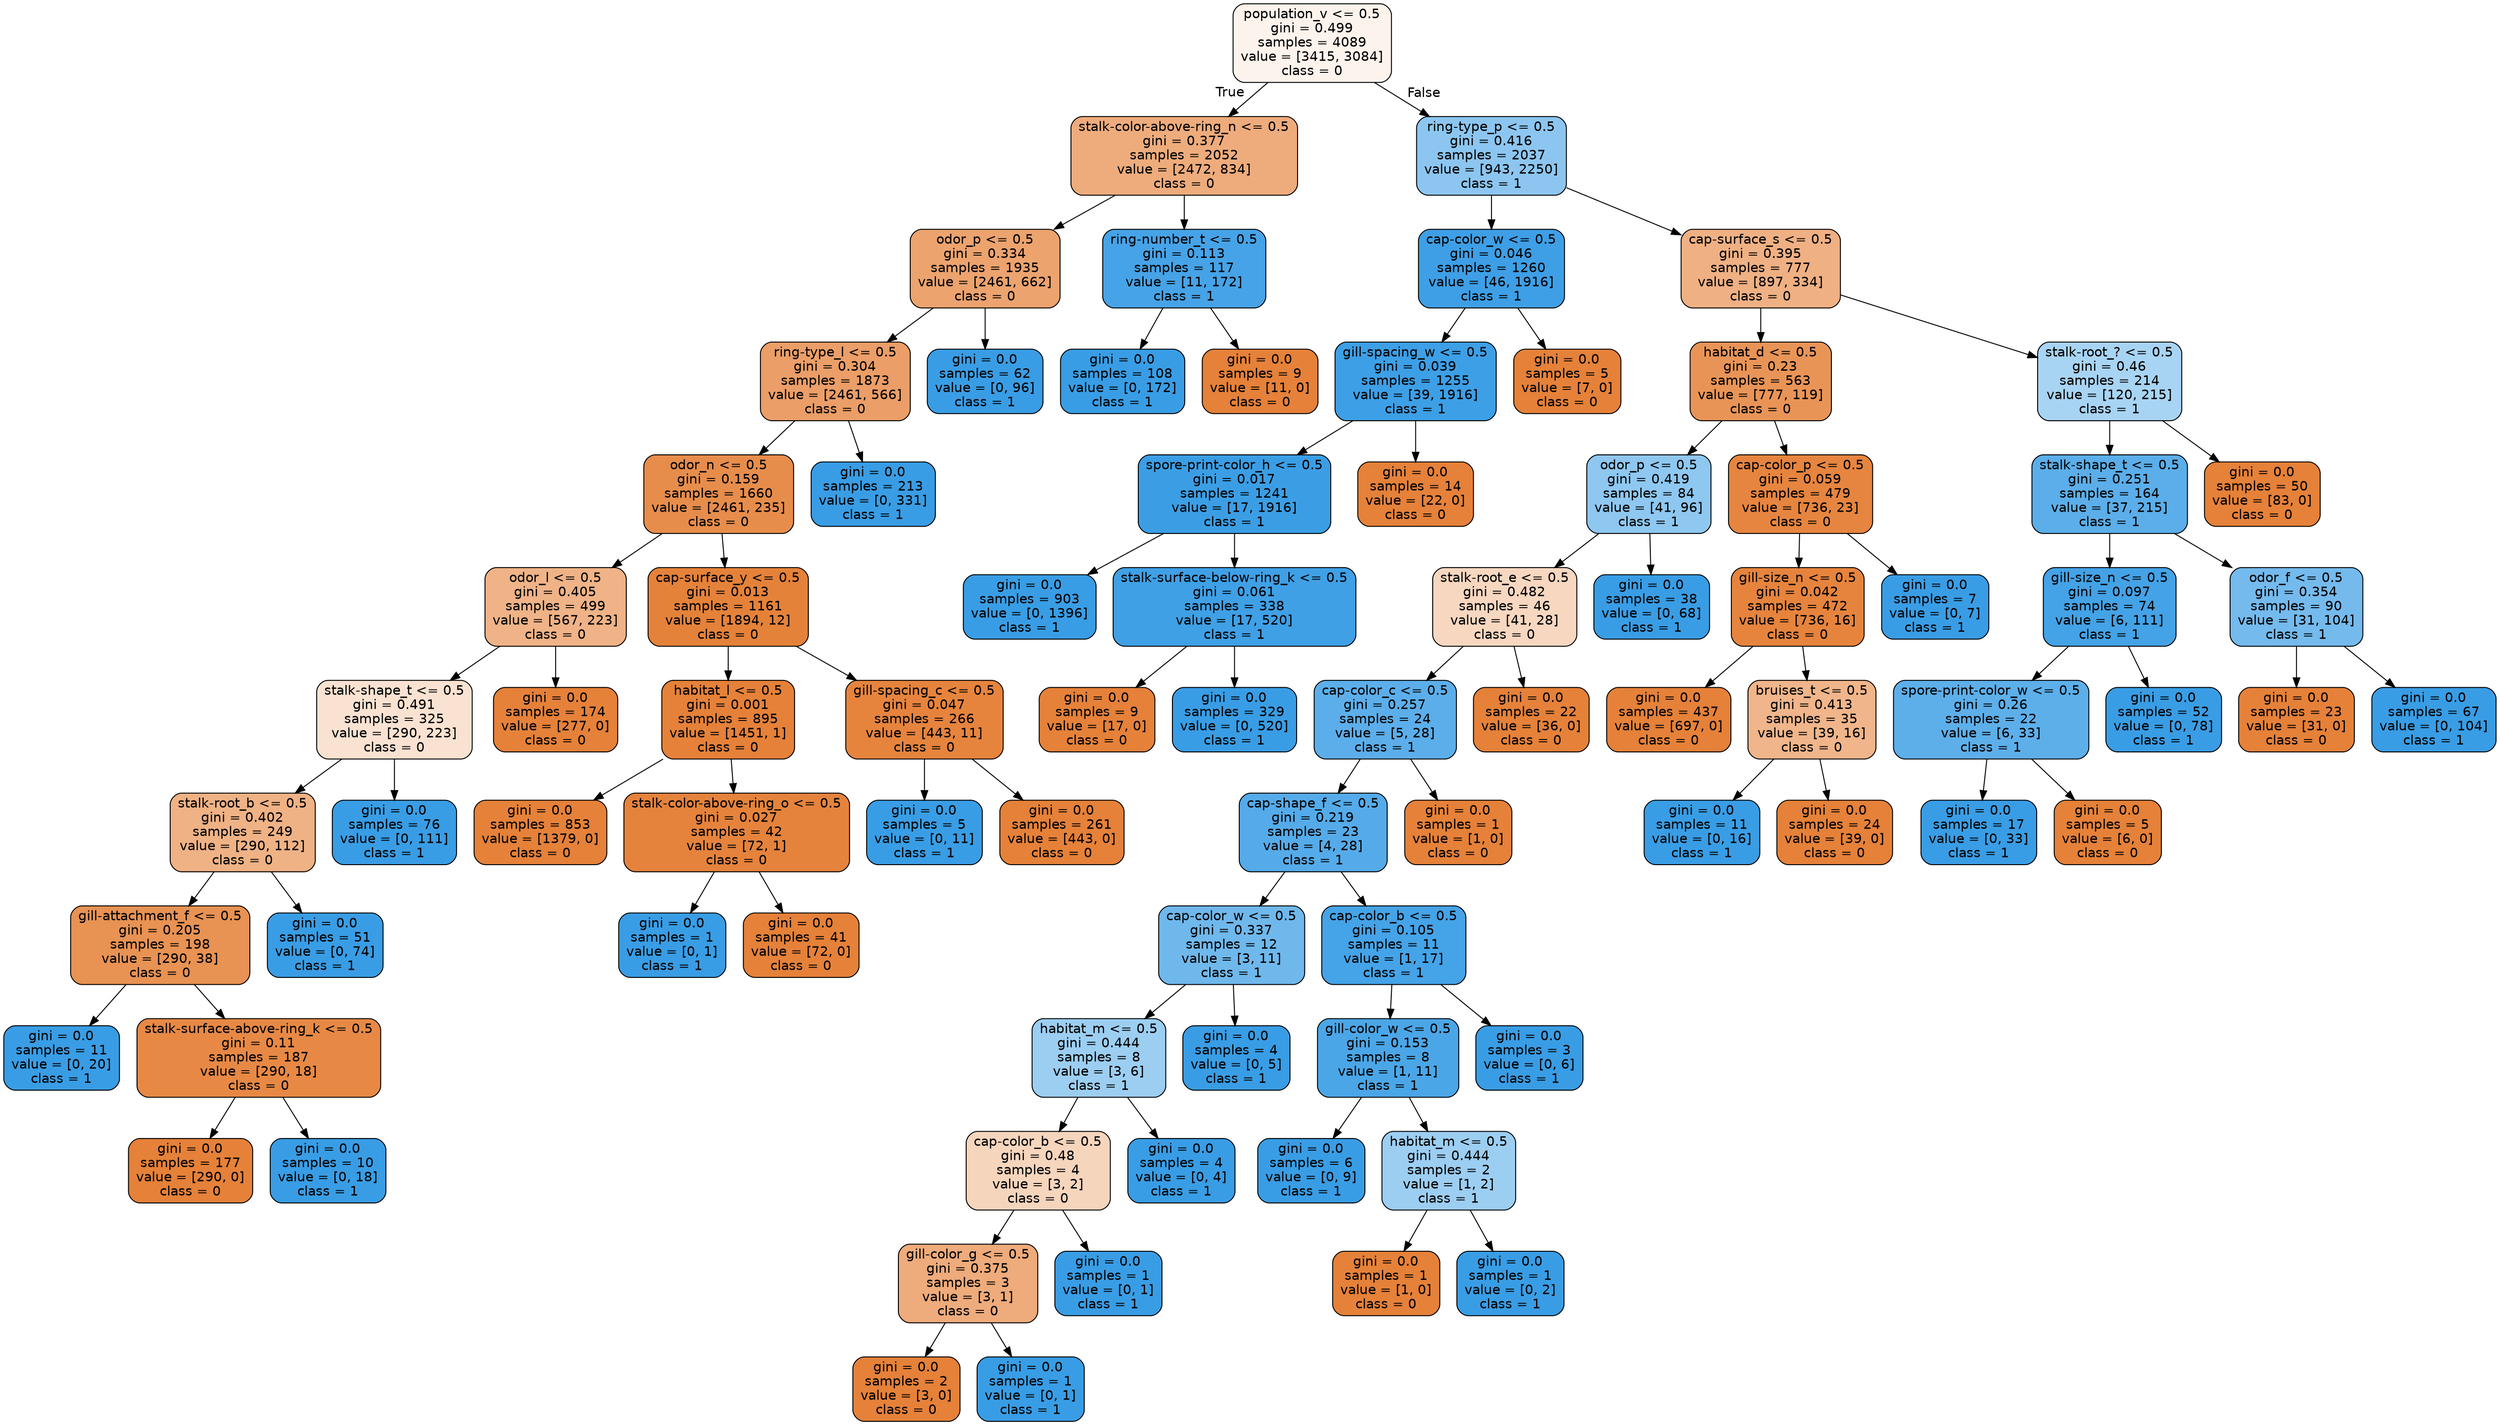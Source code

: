 digraph Tree {
node [shape=box, style="filled, rounded", color="black", fontname="helvetica"] ;
edge [fontname="helvetica"] ;
0 [label="population_v <= 0.5\ngini = 0.499\nsamples = 4089\nvalue = [3415, 3084]\nclass = 0", fillcolor="#fcf3ec"] ;
1 [label="stalk-color-above-ring_n <= 0.5\ngini = 0.377\nsamples = 2052\nvalue = [2472, 834]\nclass = 0", fillcolor="#eeac7c"] ;
0 -> 1 [labeldistance=2.5, labelangle=45, headlabel="True"] ;
2 [label="odor_p <= 0.5\ngini = 0.334\nsamples = 1935\nvalue = [2461, 662]\nclass = 0", fillcolor="#eca36e"] ;
1 -> 2 ;
3 [label="ring-type_l <= 0.5\ngini = 0.304\nsamples = 1873\nvalue = [2461, 566]\nclass = 0", fillcolor="#eb9e67"] ;
2 -> 3 ;
4 [label="odor_n <= 0.5\ngini = 0.159\nsamples = 1660\nvalue = [2461, 235]\nclass = 0", fillcolor="#e78d4c"] ;
3 -> 4 ;
5 [label="odor_l <= 0.5\ngini = 0.405\nsamples = 499\nvalue = [567, 223]\nclass = 0", fillcolor="#efb387"] ;
4 -> 5 ;
6 [label="stalk-shape_t <= 0.5\ngini = 0.491\nsamples = 325\nvalue = [290, 223]\nclass = 0", fillcolor="#f9e2d1"] ;
5 -> 6 ;
7 [label="stalk-root_b <= 0.5\ngini = 0.402\nsamples = 249\nvalue = [290, 112]\nclass = 0", fillcolor="#efb285"] ;
6 -> 7 ;
8 [label="gill-attachment_f <= 0.5\ngini = 0.205\nsamples = 198\nvalue = [290, 38]\nclass = 0", fillcolor="#e89253"] ;
7 -> 8 ;
9 [label="gini = 0.0\nsamples = 11\nvalue = [0, 20]\nclass = 1", fillcolor="#399de5"] ;
8 -> 9 ;
10 [label="stalk-surface-above-ring_k <= 0.5\ngini = 0.11\nsamples = 187\nvalue = [290, 18]\nclass = 0", fillcolor="#e78945"] ;
8 -> 10 ;
11 [label="gini = 0.0\nsamples = 177\nvalue = [290, 0]\nclass = 0", fillcolor="#e58139"] ;
10 -> 11 ;
12 [label="gini = 0.0\nsamples = 10\nvalue = [0, 18]\nclass = 1", fillcolor="#399de5"] ;
10 -> 12 ;
13 [label="gini = 0.0\nsamples = 51\nvalue = [0, 74]\nclass = 1", fillcolor="#399de5"] ;
7 -> 13 ;
14 [label="gini = 0.0\nsamples = 76\nvalue = [0, 111]\nclass = 1", fillcolor="#399de5"] ;
6 -> 14 ;
15 [label="gini = 0.0\nsamples = 174\nvalue = [277, 0]\nclass = 0", fillcolor="#e58139"] ;
5 -> 15 ;
16 [label="cap-surface_y <= 0.5\ngini = 0.013\nsamples = 1161\nvalue = [1894, 12]\nclass = 0", fillcolor="#e5823a"] ;
4 -> 16 ;
17 [label="habitat_l <= 0.5\ngini = 0.001\nsamples = 895\nvalue = [1451, 1]\nclass = 0", fillcolor="#e58139"] ;
16 -> 17 ;
18 [label="gini = 0.0\nsamples = 853\nvalue = [1379, 0]\nclass = 0", fillcolor="#e58139"] ;
17 -> 18 ;
19 [label="stalk-color-above-ring_o <= 0.5\ngini = 0.027\nsamples = 42\nvalue = [72, 1]\nclass = 0", fillcolor="#e5833c"] ;
17 -> 19 ;
20 [label="gini = 0.0\nsamples = 1\nvalue = [0, 1]\nclass = 1", fillcolor="#399de5"] ;
19 -> 20 ;
21 [label="gini = 0.0\nsamples = 41\nvalue = [72, 0]\nclass = 0", fillcolor="#e58139"] ;
19 -> 21 ;
22 [label="gill-spacing_c <= 0.5\ngini = 0.047\nsamples = 266\nvalue = [443, 11]\nclass = 0", fillcolor="#e6843e"] ;
16 -> 22 ;
23 [label="gini = 0.0\nsamples = 5\nvalue = [0, 11]\nclass = 1", fillcolor="#399de5"] ;
22 -> 23 ;
24 [label="gini = 0.0\nsamples = 261\nvalue = [443, 0]\nclass = 0", fillcolor="#e58139"] ;
22 -> 24 ;
25 [label="gini = 0.0\nsamples = 213\nvalue = [0, 331]\nclass = 1", fillcolor="#399de5"] ;
3 -> 25 ;
26 [label="gini = 0.0\nsamples = 62\nvalue = [0, 96]\nclass = 1", fillcolor="#399de5"] ;
2 -> 26 ;
27 [label="ring-number_t <= 0.5\ngini = 0.113\nsamples = 117\nvalue = [11, 172]\nclass = 1", fillcolor="#46a3e7"] ;
1 -> 27 ;
28 [label="gini = 0.0\nsamples = 108\nvalue = [0, 172]\nclass = 1", fillcolor="#399de5"] ;
27 -> 28 ;
29 [label="gini = 0.0\nsamples = 9\nvalue = [11, 0]\nclass = 0", fillcolor="#e58139"] ;
27 -> 29 ;
30 [label="ring-type_p <= 0.5\ngini = 0.416\nsamples = 2037\nvalue = [943, 2250]\nclass = 1", fillcolor="#8cc6f0"] ;
0 -> 30 [labeldistance=2.5, labelangle=-45, headlabel="False"] ;
31 [label="cap-color_w <= 0.5\ngini = 0.046\nsamples = 1260\nvalue = [46, 1916]\nclass = 1", fillcolor="#3e9fe6"] ;
30 -> 31 ;
32 [label="gill-spacing_w <= 0.5\ngini = 0.039\nsamples = 1255\nvalue = [39, 1916]\nclass = 1", fillcolor="#3d9fe6"] ;
31 -> 32 ;
33 [label="spore-print-color_h <= 0.5\ngini = 0.017\nsamples = 1241\nvalue = [17, 1916]\nclass = 1", fillcolor="#3b9ee5"] ;
32 -> 33 ;
34 [label="gini = 0.0\nsamples = 903\nvalue = [0, 1396]\nclass = 1", fillcolor="#399de5"] ;
33 -> 34 ;
35 [label="stalk-surface-below-ring_k <= 0.5\ngini = 0.061\nsamples = 338\nvalue = [17, 520]\nclass = 1", fillcolor="#3fa0e6"] ;
33 -> 35 ;
36 [label="gini = 0.0\nsamples = 9\nvalue = [17, 0]\nclass = 0", fillcolor="#e58139"] ;
35 -> 36 ;
37 [label="gini = 0.0\nsamples = 329\nvalue = [0, 520]\nclass = 1", fillcolor="#399de5"] ;
35 -> 37 ;
38 [label="gini = 0.0\nsamples = 14\nvalue = [22, 0]\nclass = 0", fillcolor="#e58139"] ;
32 -> 38 ;
39 [label="gini = 0.0\nsamples = 5\nvalue = [7, 0]\nclass = 0", fillcolor="#e58139"] ;
31 -> 39 ;
40 [label="cap-surface_s <= 0.5\ngini = 0.395\nsamples = 777\nvalue = [897, 334]\nclass = 0", fillcolor="#efb083"] ;
30 -> 40 ;
41 [label="habitat_d <= 0.5\ngini = 0.23\nsamples = 563\nvalue = [777, 119]\nclass = 0", fillcolor="#e99457"] ;
40 -> 41 ;
42 [label="odor_p <= 0.5\ngini = 0.419\nsamples = 84\nvalue = [41, 96]\nclass = 1", fillcolor="#8ec7f0"] ;
41 -> 42 ;
43 [label="stalk-root_e <= 0.5\ngini = 0.482\nsamples = 46\nvalue = [41, 28]\nclass = 0", fillcolor="#f7d7c0"] ;
42 -> 43 ;
44 [label="cap-color_c <= 0.5\ngini = 0.257\nsamples = 24\nvalue = [5, 28]\nclass = 1", fillcolor="#5caeea"] ;
43 -> 44 ;
45 [label="cap-shape_f <= 0.5\ngini = 0.219\nsamples = 23\nvalue = [4, 28]\nclass = 1", fillcolor="#55abe9"] ;
44 -> 45 ;
46 [label="cap-color_w <= 0.5\ngini = 0.337\nsamples = 12\nvalue = [3, 11]\nclass = 1", fillcolor="#6fb8ec"] ;
45 -> 46 ;
47 [label="habitat_m <= 0.5\ngini = 0.444\nsamples = 8\nvalue = [3, 6]\nclass = 1", fillcolor="#9ccef2"] ;
46 -> 47 ;
48 [label="cap-color_b <= 0.5\ngini = 0.48\nsamples = 4\nvalue = [3, 2]\nclass = 0", fillcolor="#f6d5bd"] ;
47 -> 48 ;
49 [label="gill-color_g <= 0.5\ngini = 0.375\nsamples = 3\nvalue = [3, 1]\nclass = 0", fillcolor="#eeab7b"] ;
48 -> 49 ;
50 [label="gini = 0.0\nsamples = 2\nvalue = [3, 0]\nclass = 0", fillcolor="#e58139"] ;
49 -> 50 ;
51 [label="gini = 0.0\nsamples = 1\nvalue = [0, 1]\nclass = 1", fillcolor="#399de5"] ;
49 -> 51 ;
52 [label="gini = 0.0\nsamples = 1\nvalue = [0, 1]\nclass = 1", fillcolor="#399de5"] ;
48 -> 52 ;
53 [label="gini = 0.0\nsamples = 4\nvalue = [0, 4]\nclass = 1", fillcolor="#399de5"] ;
47 -> 53 ;
54 [label="gini = 0.0\nsamples = 4\nvalue = [0, 5]\nclass = 1", fillcolor="#399de5"] ;
46 -> 54 ;
55 [label="cap-color_b <= 0.5\ngini = 0.105\nsamples = 11\nvalue = [1, 17]\nclass = 1", fillcolor="#45a3e7"] ;
45 -> 55 ;
56 [label="gill-color_w <= 0.5\ngini = 0.153\nsamples = 8\nvalue = [1, 11]\nclass = 1", fillcolor="#4ba6e7"] ;
55 -> 56 ;
57 [label="gini = 0.0\nsamples = 6\nvalue = [0, 9]\nclass = 1", fillcolor="#399de5"] ;
56 -> 57 ;
58 [label="habitat_m <= 0.5\ngini = 0.444\nsamples = 2\nvalue = [1, 2]\nclass = 1", fillcolor="#9ccef2"] ;
56 -> 58 ;
59 [label="gini = 0.0\nsamples = 1\nvalue = [1, 0]\nclass = 0", fillcolor="#e58139"] ;
58 -> 59 ;
60 [label="gini = 0.0\nsamples = 1\nvalue = [0, 2]\nclass = 1", fillcolor="#399de5"] ;
58 -> 60 ;
61 [label="gini = 0.0\nsamples = 3\nvalue = [0, 6]\nclass = 1", fillcolor="#399de5"] ;
55 -> 61 ;
62 [label="gini = 0.0\nsamples = 1\nvalue = [1, 0]\nclass = 0", fillcolor="#e58139"] ;
44 -> 62 ;
63 [label="gini = 0.0\nsamples = 22\nvalue = [36, 0]\nclass = 0", fillcolor="#e58139"] ;
43 -> 63 ;
64 [label="gini = 0.0\nsamples = 38\nvalue = [0, 68]\nclass = 1", fillcolor="#399de5"] ;
42 -> 64 ;
65 [label="cap-color_p <= 0.5\ngini = 0.059\nsamples = 479\nvalue = [736, 23]\nclass = 0", fillcolor="#e6853f"] ;
41 -> 65 ;
66 [label="gill-size_n <= 0.5\ngini = 0.042\nsamples = 472\nvalue = [736, 16]\nclass = 0", fillcolor="#e6843d"] ;
65 -> 66 ;
67 [label="gini = 0.0\nsamples = 437\nvalue = [697, 0]\nclass = 0", fillcolor="#e58139"] ;
66 -> 67 ;
68 [label="bruises_t <= 0.5\ngini = 0.413\nsamples = 35\nvalue = [39, 16]\nclass = 0", fillcolor="#f0b58a"] ;
66 -> 68 ;
69 [label="gini = 0.0\nsamples = 11\nvalue = [0, 16]\nclass = 1", fillcolor="#399de5"] ;
68 -> 69 ;
70 [label="gini = 0.0\nsamples = 24\nvalue = [39, 0]\nclass = 0", fillcolor="#e58139"] ;
68 -> 70 ;
71 [label="gini = 0.0\nsamples = 7\nvalue = [0, 7]\nclass = 1", fillcolor="#399de5"] ;
65 -> 71 ;
72 [label="stalk-root_? <= 0.5\ngini = 0.46\nsamples = 214\nvalue = [120, 215]\nclass = 1", fillcolor="#a8d4f4"] ;
40 -> 72 ;
73 [label="stalk-shape_t <= 0.5\ngini = 0.251\nsamples = 164\nvalue = [37, 215]\nclass = 1", fillcolor="#5baee9"] ;
72 -> 73 ;
74 [label="gill-size_n <= 0.5\ngini = 0.097\nsamples = 74\nvalue = [6, 111]\nclass = 1", fillcolor="#44a2e6"] ;
73 -> 74 ;
75 [label="spore-print-color_w <= 0.5\ngini = 0.26\nsamples = 22\nvalue = [6, 33]\nclass = 1", fillcolor="#5dafea"] ;
74 -> 75 ;
76 [label="gini = 0.0\nsamples = 17\nvalue = [0, 33]\nclass = 1", fillcolor="#399de5"] ;
75 -> 76 ;
77 [label="gini = 0.0\nsamples = 5\nvalue = [6, 0]\nclass = 0", fillcolor="#e58139"] ;
75 -> 77 ;
78 [label="gini = 0.0\nsamples = 52\nvalue = [0, 78]\nclass = 1", fillcolor="#399de5"] ;
74 -> 78 ;
79 [label="odor_f <= 0.5\ngini = 0.354\nsamples = 90\nvalue = [31, 104]\nclass = 1", fillcolor="#74baed"] ;
73 -> 79 ;
80 [label="gini = 0.0\nsamples = 23\nvalue = [31, 0]\nclass = 0", fillcolor="#e58139"] ;
79 -> 80 ;
81 [label="gini = 0.0\nsamples = 67\nvalue = [0, 104]\nclass = 1", fillcolor="#399de5"] ;
79 -> 81 ;
82 [label="gini = 0.0\nsamples = 50\nvalue = [83, 0]\nclass = 0", fillcolor="#e58139"] ;
72 -> 82 ;
}